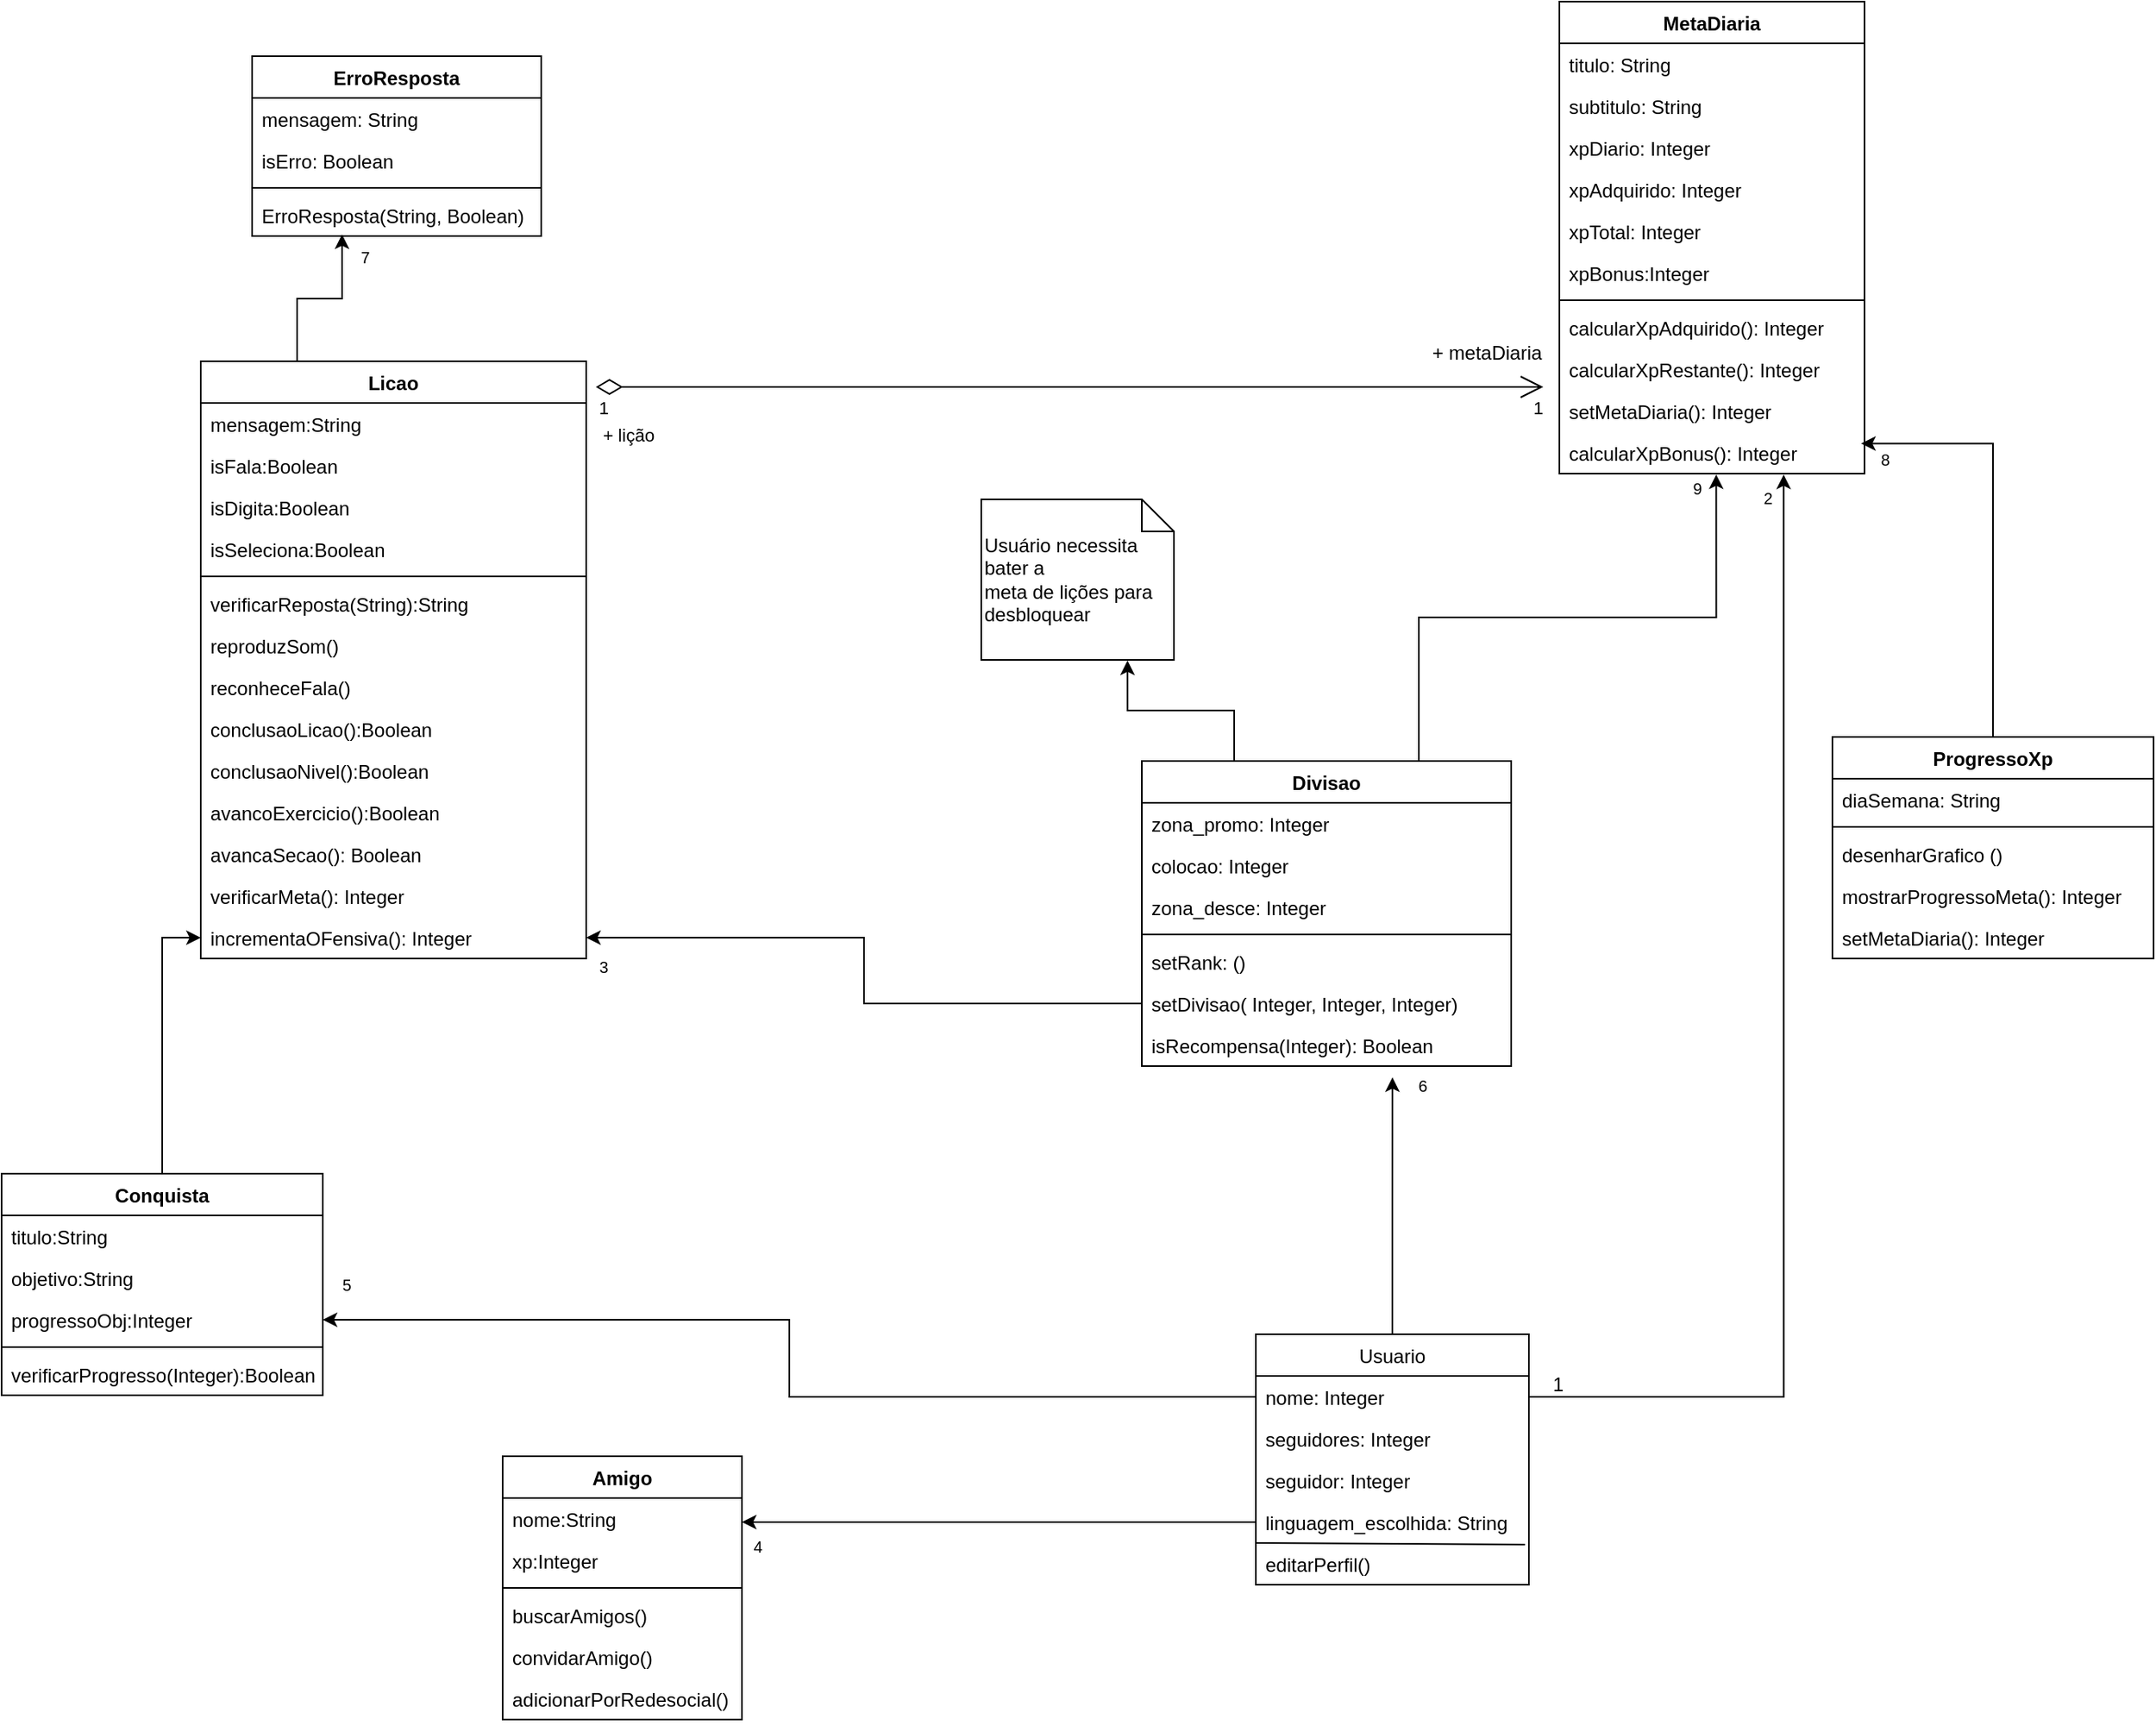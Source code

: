 <mxfile version="20.3.0" type="github">
  <diagram id="C5RBs43oDa-KdzZeNtuy" name="Page-1">
    <mxGraphModel dx="1335" dy="-458" grid="0" gridSize="10" guides="1" tooltips="1" connect="1" arrows="1" fold="1" page="0" pageScale="1" pageWidth="827" pageHeight="1169" math="0" shadow="0">
      <root>
        <mxCell id="WIyWlLk6GJQsqaUBKTNV-0" />
        <mxCell id="WIyWlLk6GJQsqaUBKTNV-1" parent="WIyWlLk6GJQsqaUBKTNV-0" />
        <mxCell id="qCbtmwH_ulc4m0rFLGFR-251" style="edgeStyle=orthogonalEdgeStyle;rounded=0;orthogonalLoop=1;jettySize=auto;html=1;exitX=0.5;exitY=0;exitDx=0;exitDy=0;" edge="1" parent="WIyWlLk6GJQsqaUBKTNV-1" source="qCbtmwH_ulc4m0rFLGFR-3">
          <mxGeometry relative="1" as="geometry">
            <mxPoint x="1156.048" y="1880" as="targetPoint" />
          </mxGeometry>
        </mxCell>
        <mxCell id="qCbtmwH_ulc4m0rFLGFR-3" value="Usuario" style="swimlane;fontStyle=0;childLayout=stackLayout;horizontal=1;startSize=26;fillColor=none;horizontalStack=0;resizeParent=1;resizeParentMax=0;resizeLast=0;collapsible=1;marginBottom=0;" vertex="1" parent="WIyWlLk6GJQsqaUBKTNV-1">
          <mxGeometry x="1071" y="2040" width="170" height="156" as="geometry">
            <mxRectangle x="130" y="160" width="100" height="30" as="alternateBounds" />
          </mxGeometry>
        </mxCell>
        <mxCell id="qCbtmwH_ulc4m0rFLGFR-4" value="nome: Integer" style="text;strokeColor=none;fillColor=none;align=left;verticalAlign=top;spacingLeft=4;spacingRight=4;overflow=hidden;rotatable=0;points=[[0,0.5],[1,0.5]];portConstraint=eastwest;" vertex="1" parent="qCbtmwH_ulc4m0rFLGFR-3">
          <mxGeometry y="26" width="170" height="26" as="geometry" />
        </mxCell>
        <mxCell id="qCbtmwH_ulc4m0rFLGFR-5" value="seguidores: Integer" style="text;strokeColor=none;fillColor=none;align=left;verticalAlign=top;spacingLeft=4;spacingRight=4;overflow=hidden;rotatable=0;points=[[0,0.5],[1,0.5]];portConstraint=eastwest;" vertex="1" parent="qCbtmwH_ulc4m0rFLGFR-3">
          <mxGeometry y="52" width="170" height="26" as="geometry" />
        </mxCell>
        <mxCell id="qCbtmwH_ulc4m0rFLGFR-6" value="seguidor: Integer" style="text;strokeColor=none;fillColor=none;align=left;verticalAlign=top;spacingLeft=4;spacingRight=4;overflow=hidden;rotatable=0;points=[[0,0.5],[1,0.5]];portConstraint=eastwest;" vertex="1" parent="qCbtmwH_ulc4m0rFLGFR-3">
          <mxGeometry y="78" width="170" height="26" as="geometry" />
        </mxCell>
        <mxCell id="qCbtmwH_ulc4m0rFLGFR-9" value="linguagem_escolhida: String" style="text;strokeColor=none;fillColor=none;align=left;verticalAlign=top;spacingLeft=4;spacingRight=4;overflow=hidden;rotatable=0;points=[[0,0.5],[1,0.5]];portConstraint=eastwest;" vertex="1" parent="qCbtmwH_ulc4m0rFLGFR-3">
          <mxGeometry y="104" width="170" height="26" as="geometry" />
        </mxCell>
        <mxCell id="qCbtmwH_ulc4m0rFLGFR-11" value="" style="endArrow=none;html=1;rounded=0;entryX=0.986;entryY=0.038;entryDx=0;entryDy=0;entryPerimeter=0;" edge="1" parent="qCbtmwH_ulc4m0rFLGFR-3" target="qCbtmwH_ulc4m0rFLGFR-10">
          <mxGeometry width="50" height="50" relative="1" as="geometry">
            <mxPoint y="130" as="sourcePoint" />
            <mxPoint x="70" y="130" as="targetPoint" />
          </mxGeometry>
        </mxCell>
        <mxCell id="qCbtmwH_ulc4m0rFLGFR-10" value="editarPerfil()" style="text;strokeColor=none;fillColor=none;align=left;verticalAlign=top;spacingLeft=4;spacingRight=4;overflow=hidden;rotatable=0;points=[[0,0.5],[1,0.5]];portConstraint=eastwest;" vertex="1" parent="qCbtmwH_ulc4m0rFLGFR-3">
          <mxGeometry y="130" width="170" height="26" as="geometry" />
        </mxCell>
        <mxCell id="qCbtmwH_ulc4m0rFLGFR-13" value="Amigo" style="swimlane;fontStyle=1;align=center;verticalAlign=top;childLayout=stackLayout;horizontal=1;startSize=26;horizontalStack=0;resizeParent=1;resizeParentMax=0;resizeLast=0;collapsible=1;marginBottom=0;" vertex="1" parent="WIyWlLk6GJQsqaUBKTNV-1">
          <mxGeometry x="602" y="2116" width="149" height="164" as="geometry" />
        </mxCell>
        <mxCell id="qCbtmwH_ulc4m0rFLGFR-14" value="nome:String" style="text;strokeColor=none;fillColor=none;align=left;verticalAlign=top;spacingLeft=4;spacingRight=4;overflow=hidden;rotatable=0;points=[[0,0.5],[1,0.5]];portConstraint=eastwest;" vertex="1" parent="qCbtmwH_ulc4m0rFLGFR-13">
          <mxGeometry y="26" width="149" height="26" as="geometry" />
        </mxCell>
        <mxCell id="qCbtmwH_ulc4m0rFLGFR-16" value="xp:Integer" style="text;strokeColor=none;fillColor=none;align=left;verticalAlign=top;spacingLeft=4;spacingRight=4;overflow=hidden;rotatable=0;points=[[0,0.5],[1,0.5]];portConstraint=eastwest;" vertex="1" parent="qCbtmwH_ulc4m0rFLGFR-13">
          <mxGeometry y="52" width="149" height="26" as="geometry" />
        </mxCell>
        <mxCell id="qCbtmwH_ulc4m0rFLGFR-15" value="" style="line;strokeWidth=1;fillColor=none;align=left;verticalAlign=middle;spacingTop=-1;spacingLeft=3;spacingRight=3;rotatable=0;labelPosition=right;points=[];portConstraint=eastwest;strokeColor=inherit;" vertex="1" parent="qCbtmwH_ulc4m0rFLGFR-13">
          <mxGeometry y="78" width="149" height="8" as="geometry" />
        </mxCell>
        <mxCell id="qCbtmwH_ulc4m0rFLGFR-17" value="buscarAmigos()" style="text;strokeColor=none;fillColor=none;align=left;verticalAlign=top;spacingLeft=4;spacingRight=4;overflow=hidden;rotatable=0;points=[[0,0.5],[1,0.5]];portConstraint=eastwest;" vertex="1" parent="qCbtmwH_ulc4m0rFLGFR-13">
          <mxGeometry y="86" width="149" height="26" as="geometry" />
        </mxCell>
        <mxCell id="qCbtmwH_ulc4m0rFLGFR-18" value="convidarAmigo()" style="text;strokeColor=none;fillColor=none;align=left;verticalAlign=top;spacingLeft=4;spacingRight=4;overflow=hidden;rotatable=0;points=[[0,0.5],[1,0.5]];portConstraint=eastwest;" vertex="1" parent="qCbtmwH_ulc4m0rFLGFR-13">
          <mxGeometry y="112" width="149" height="26" as="geometry" />
        </mxCell>
        <mxCell id="qCbtmwH_ulc4m0rFLGFR-19" value="adicionarPorRedesocial()" style="text;strokeColor=none;fillColor=none;align=left;verticalAlign=top;spacingLeft=4;spacingRight=4;overflow=hidden;rotatable=0;points=[[0,0.5],[1,0.5]];portConstraint=eastwest;" vertex="1" parent="qCbtmwH_ulc4m0rFLGFR-13">
          <mxGeometry y="138" width="149" height="26" as="geometry" />
        </mxCell>
        <mxCell id="qCbtmwH_ulc4m0rFLGFR-253" style="edgeStyle=orthogonalEdgeStyle;rounded=0;orthogonalLoop=1;jettySize=auto;html=1;exitX=0.5;exitY=0;exitDx=0;exitDy=0;entryX=0;entryY=0.5;entryDx=0;entryDy=0;" edge="1" parent="WIyWlLk6GJQsqaUBKTNV-1" source="qCbtmwH_ulc4m0rFLGFR-24" target="qCbtmwH_ulc4m0rFLGFR-228">
          <mxGeometry relative="1" as="geometry" />
        </mxCell>
        <mxCell id="qCbtmwH_ulc4m0rFLGFR-24" value="Conquista" style="swimlane;fontStyle=1;align=center;verticalAlign=top;childLayout=stackLayout;horizontal=1;startSize=26;horizontalStack=0;resizeParent=1;resizeParentMax=0;resizeLast=0;collapsible=1;marginBottom=0;" vertex="1" parent="WIyWlLk6GJQsqaUBKTNV-1">
          <mxGeometry x="290" y="1940" width="200" height="138" as="geometry" />
        </mxCell>
        <mxCell id="qCbtmwH_ulc4m0rFLGFR-25" value="titulo:String" style="text;strokeColor=none;fillColor=none;align=left;verticalAlign=top;spacingLeft=4;spacingRight=4;overflow=hidden;rotatable=0;points=[[0,0.5],[1,0.5]];portConstraint=eastwest;" vertex="1" parent="qCbtmwH_ulc4m0rFLGFR-24">
          <mxGeometry y="26" width="200" height="26" as="geometry" />
        </mxCell>
        <mxCell id="qCbtmwH_ulc4m0rFLGFR-28" value="objetivo:String" style="text;strokeColor=none;fillColor=none;align=left;verticalAlign=top;spacingLeft=4;spacingRight=4;overflow=hidden;rotatable=0;points=[[0,0.5],[1,0.5]];portConstraint=eastwest;" vertex="1" parent="qCbtmwH_ulc4m0rFLGFR-24">
          <mxGeometry y="52" width="200" height="26" as="geometry" />
        </mxCell>
        <mxCell id="qCbtmwH_ulc4m0rFLGFR-29" value="progressoObj:Integer" style="text;strokeColor=none;fillColor=none;align=left;verticalAlign=top;spacingLeft=4;spacingRight=4;overflow=hidden;rotatable=0;points=[[0,0.5],[1,0.5]];portConstraint=eastwest;" vertex="1" parent="qCbtmwH_ulc4m0rFLGFR-24">
          <mxGeometry y="78" width="200" height="26" as="geometry" />
        </mxCell>
        <mxCell id="qCbtmwH_ulc4m0rFLGFR-26" value="" style="line;strokeWidth=1;fillColor=none;align=left;verticalAlign=middle;spacingTop=-1;spacingLeft=3;spacingRight=3;rotatable=0;labelPosition=right;points=[];portConstraint=eastwest;strokeColor=inherit;" vertex="1" parent="qCbtmwH_ulc4m0rFLGFR-24">
          <mxGeometry y="104" width="200" height="8" as="geometry" />
        </mxCell>
        <mxCell id="qCbtmwH_ulc4m0rFLGFR-27" value="verificarProgresso(Integer):Boolean" style="text;strokeColor=none;fillColor=none;align=left;verticalAlign=top;spacingLeft=4;spacingRight=4;overflow=hidden;rotatable=0;points=[[0,0.5],[1,0.5]];portConstraint=eastwest;" vertex="1" parent="qCbtmwH_ulc4m0rFLGFR-24">
          <mxGeometry y="112" width="200" height="26" as="geometry" />
        </mxCell>
        <mxCell id="qCbtmwH_ulc4m0rFLGFR-254" style="edgeStyle=orthogonalEdgeStyle;rounded=0;orthogonalLoop=1;jettySize=auto;html=1;exitX=0.25;exitY=0;exitDx=0;exitDy=0;entryX=0.311;entryY=0.962;entryDx=0;entryDy=0;entryPerimeter=0;" edge="1" parent="WIyWlLk6GJQsqaUBKTNV-1" source="qCbtmwH_ulc4m0rFLGFR-198" target="qCbtmwH_ulc4m0rFLGFR-212">
          <mxGeometry relative="1" as="geometry" />
        </mxCell>
        <mxCell id="qCbtmwH_ulc4m0rFLGFR-198" value="Licao" style="swimlane;fontStyle=1;align=center;verticalAlign=top;childLayout=stackLayout;horizontal=1;startSize=26;horizontalStack=0;resizeParent=1;resizeParentMax=0;resizeLast=0;collapsible=1;marginBottom=0;" vertex="1" parent="WIyWlLk6GJQsqaUBKTNV-1">
          <mxGeometry x="414" y="1434" width="240" height="372" as="geometry" />
        </mxCell>
        <mxCell id="qCbtmwH_ulc4m0rFLGFR-225" value="mensagem:String" style="text;strokeColor=none;fillColor=none;align=left;verticalAlign=top;spacingLeft=4;spacingRight=4;overflow=hidden;rotatable=0;points=[[0,0.5],[1,0.5]];portConstraint=eastwest;" vertex="1" parent="qCbtmwH_ulc4m0rFLGFR-198">
          <mxGeometry y="26" width="240" height="26" as="geometry" />
        </mxCell>
        <mxCell id="qCbtmwH_ulc4m0rFLGFR-227" value="isFala:Boolean" style="text;strokeColor=none;fillColor=none;align=left;verticalAlign=top;spacingLeft=4;spacingRight=4;overflow=hidden;rotatable=0;points=[[0,0.5],[1,0.5]];portConstraint=eastwest;" vertex="1" parent="qCbtmwH_ulc4m0rFLGFR-198">
          <mxGeometry y="52" width="240" height="26" as="geometry" />
        </mxCell>
        <mxCell id="qCbtmwH_ulc4m0rFLGFR-226" value="isDigita:Boolean" style="text;strokeColor=none;fillColor=none;align=left;verticalAlign=top;spacingLeft=4;spacingRight=4;overflow=hidden;rotatable=0;points=[[0,0.5],[1,0.5]];portConstraint=eastwest;" vertex="1" parent="qCbtmwH_ulc4m0rFLGFR-198">
          <mxGeometry y="78" width="240" height="26" as="geometry" />
        </mxCell>
        <mxCell id="qCbtmwH_ulc4m0rFLGFR-199" value="isSeleciona:Boolean" style="text;strokeColor=none;fillColor=none;align=left;verticalAlign=top;spacingLeft=4;spacingRight=4;overflow=hidden;rotatable=0;points=[[0,0.5],[1,0.5]];portConstraint=eastwest;" vertex="1" parent="qCbtmwH_ulc4m0rFLGFR-198">
          <mxGeometry y="104" width="240" height="26" as="geometry" />
        </mxCell>
        <mxCell id="qCbtmwH_ulc4m0rFLGFR-200" value="" style="line;strokeWidth=1;fillColor=none;align=left;verticalAlign=middle;spacingTop=-1;spacingLeft=3;spacingRight=3;rotatable=0;labelPosition=right;points=[];portConstraint=eastwest;strokeColor=inherit;" vertex="1" parent="qCbtmwH_ulc4m0rFLGFR-198">
          <mxGeometry y="130" width="240" height="8" as="geometry" />
        </mxCell>
        <mxCell id="qCbtmwH_ulc4m0rFLGFR-201" value="verificarReposta(String):String" style="text;strokeColor=none;fillColor=none;align=left;verticalAlign=top;spacingLeft=4;spacingRight=4;overflow=hidden;rotatable=0;points=[[0,0.5],[1,0.5]];portConstraint=eastwest;" vertex="1" parent="qCbtmwH_ulc4m0rFLGFR-198">
          <mxGeometry y="138" width="240" height="26" as="geometry" />
        </mxCell>
        <mxCell id="qCbtmwH_ulc4m0rFLGFR-202" value="reproduzSom()" style="text;strokeColor=none;fillColor=none;align=left;verticalAlign=top;spacingLeft=4;spacingRight=4;overflow=hidden;rotatable=0;points=[[0,0.5],[1,0.5]];portConstraint=eastwest;" vertex="1" parent="qCbtmwH_ulc4m0rFLGFR-198">
          <mxGeometry y="164" width="240" height="26" as="geometry" />
        </mxCell>
        <mxCell id="qCbtmwH_ulc4m0rFLGFR-203" value="reconheceFala()" style="text;strokeColor=none;fillColor=none;align=left;verticalAlign=top;spacingLeft=4;spacingRight=4;overflow=hidden;rotatable=0;points=[[0,0.5],[1,0.5]];portConstraint=eastwest;" vertex="1" parent="qCbtmwH_ulc4m0rFLGFR-198">
          <mxGeometry y="190" width="240" height="26" as="geometry" />
        </mxCell>
        <mxCell id="qCbtmwH_ulc4m0rFLGFR-204" value="conclusaoLicao():Boolean" style="text;strokeColor=none;fillColor=none;align=left;verticalAlign=top;spacingLeft=4;spacingRight=4;overflow=hidden;rotatable=0;points=[[0,0.5],[1,0.5]];portConstraint=eastwest;" vertex="1" parent="qCbtmwH_ulc4m0rFLGFR-198">
          <mxGeometry y="216" width="240" height="26" as="geometry" />
        </mxCell>
        <mxCell id="qCbtmwH_ulc4m0rFLGFR-205" value="conclusaoNivel():Boolean" style="text;strokeColor=none;fillColor=none;align=left;verticalAlign=top;spacingLeft=4;spacingRight=4;overflow=hidden;rotatable=0;points=[[0,0.5],[1,0.5]];portConstraint=eastwest;" vertex="1" parent="qCbtmwH_ulc4m0rFLGFR-198">
          <mxGeometry y="242" width="240" height="26" as="geometry" />
        </mxCell>
        <mxCell id="qCbtmwH_ulc4m0rFLGFR-206" value="avancoExercicio():Boolean" style="text;strokeColor=none;fillColor=none;align=left;verticalAlign=top;spacingLeft=4;spacingRight=4;overflow=hidden;rotatable=0;points=[[0,0.5],[1,0.5]];portConstraint=eastwest;" vertex="1" parent="qCbtmwH_ulc4m0rFLGFR-198">
          <mxGeometry y="268" width="240" height="26" as="geometry" />
        </mxCell>
        <mxCell id="qCbtmwH_ulc4m0rFLGFR-207" value="avancaSecao(): Boolean" style="text;strokeColor=none;fillColor=none;align=left;verticalAlign=top;spacingLeft=4;spacingRight=4;overflow=hidden;rotatable=0;points=[[0,0.5],[1,0.5]];portConstraint=eastwest;" vertex="1" parent="qCbtmwH_ulc4m0rFLGFR-198">
          <mxGeometry y="294" width="240" height="26" as="geometry" />
        </mxCell>
        <mxCell id="qCbtmwH_ulc4m0rFLGFR-208" value="verificarMeta(): Integer" style="text;strokeColor=none;fillColor=none;align=left;verticalAlign=top;spacingLeft=4;spacingRight=4;overflow=hidden;rotatable=0;points=[[0,0.5],[1,0.5]];portConstraint=eastwest;" vertex="1" parent="qCbtmwH_ulc4m0rFLGFR-198">
          <mxGeometry y="320" width="240" height="26" as="geometry" />
        </mxCell>
        <mxCell id="qCbtmwH_ulc4m0rFLGFR-228" value="incrementaOFensiva(): Integer" style="text;strokeColor=none;fillColor=none;align=left;verticalAlign=top;spacingLeft=4;spacingRight=4;overflow=hidden;rotatable=0;points=[[0,0.5],[1,0.5]];portConstraint=eastwest;" vertex="1" parent="qCbtmwH_ulc4m0rFLGFR-198">
          <mxGeometry y="346" width="240" height="26" as="geometry" />
        </mxCell>
        <mxCell id="qCbtmwH_ulc4m0rFLGFR-209" value="ErroResposta" style="swimlane;fontStyle=1;align=center;verticalAlign=top;childLayout=stackLayout;horizontal=1;startSize=26;horizontalStack=0;resizeParent=1;resizeParentMax=0;resizeLast=0;collapsible=1;marginBottom=0;" vertex="1" parent="WIyWlLk6GJQsqaUBKTNV-1">
          <mxGeometry x="446" y="1244" width="180" height="112" as="geometry" />
        </mxCell>
        <mxCell id="qCbtmwH_ulc4m0rFLGFR-210" value="mensagem: String" style="text;strokeColor=none;fillColor=none;align=left;verticalAlign=top;spacingLeft=4;spacingRight=4;overflow=hidden;rotatable=0;points=[[0,0.5],[1,0.5]];portConstraint=eastwest;" vertex="1" parent="qCbtmwH_ulc4m0rFLGFR-209">
          <mxGeometry y="26" width="180" height="26" as="geometry" />
        </mxCell>
        <mxCell id="qCbtmwH_ulc4m0rFLGFR-230" value="isErro: Boolean" style="text;strokeColor=none;fillColor=none;align=left;verticalAlign=top;spacingLeft=4;spacingRight=4;overflow=hidden;rotatable=0;points=[[0,0.5],[1,0.5]];portConstraint=eastwest;" vertex="1" parent="qCbtmwH_ulc4m0rFLGFR-209">
          <mxGeometry y="52" width="180" height="26" as="geometry" />
        </mxCell>
        <mxCell id="qCbtmwH_ulc4m0rFLGFR-211" value="" style="line;strokeWidth=1;fillColor=none;align=left;verticalAlign=middle;spacingTop=-1;spacingLeft=3;spacingRight=3;rotatable=0;labelPosition=right;points=[];portConstraint=eastwest;strokeColor=inherit;" vertex="1" parent="qCbtmwH_ulc4m0rFLGFR-209">
          <mxGeometry y="78" width="180" height="8" as="geometry" />
        </mxCell>
        <mxCell id="qCbtmwH_ulc4m0rFLGFR-212" value="ErroResposta(String, Boolean)" style="text;strokeColor=none;fillColor=none;align=left;verticalAlign=top;spacingLeft=4;spacingRight=4;overflow=hidden;rotatable=0;points=[[0,0.5],[1,0.5]];portConstraint=eastwest;" vertex="1" parent="qCbtmwH_ulc4m0rFLGFR-209">
          <mxGeometry y="86" width="180" height="26" as="geometry" />
        </mxCell>
        <mxCell id="qCbtmwH_ulc4m0rFLGFR-237" style="edgeStyle=orthogonalEdgeStyle;rounded=0;orthogonalLoop=1;jettySize=auto;html=1;exitX=0.75;exitY=0;exitDx=0;exitDy=0;entryX=0.514;entryY=1.022;entryDx=0;entryDy=0;entryPerimeter=0;" edge="1" parent="WIyWlLk6GJQsqaUBKTNV-1" source="qCbtmwH_ulc4m0rFLGFR-213" target="qCbtmwH_ulc4m0rFLGFR-246">
          <mxGeometry relative="1" as="geometry" />
        </mxCell>
        <mxCell id="qCbtmwH_ulc4m0rFLGFR-260" style="edgeStyle=orthogonalEdgeStyle;rounded=0;orthogonalLoop=1;jettySize=auto;html=1;exitX=0.25;exitY=0;exitDx=0;exitDy=0;entryX=0.759;entryY=1.004;entryDx=0;entryDy=0;entryPerimeter=0;" edge="1" parent="WIyWlLk6GJQsqaUBKTNV-1" source="qCbtmwH_ulc4m0rFLGFR-213" target="qCbtmwH_ulc4m0rFLGFR-259">
          <mxGeometry relative="1" as="geometry" />
        </mxCell>
        <mxCell id="qCbtmwH_ulc4m0rFLGFR-213" value="Divisao" style="swimlane;fontStyle=1;align=center;verticalAlign=top;childLayout=stackLayout;horizontal=1;startSize=26;horizontalStack=0;resizeParent=1;resizeParentMax=0;resizeLast=0;collapsible=1;marginBottom=0;" vertex="1" parent="WIyWlLk6GJQsqaUBKTNV-1">
          <mxGeometry x="1000" y="1683" width="230" height="190" as="geometry" />
        </mxCell>
        <mxCell id="qCbtmwH_ulc4m0rFLGFR-214" value="zona_promo: Integer" style="text;strokeColor=none;fillColor=none;align=left;verticalAlign=top;spacingLeft=4;spacingRight=4;overflow=hidden;rotatable=0;points=[[0,0.5],[1,0.5]];portConstraint=eastwest;" vertex="1" parent="qCbtmwH_ulc4m0rFLGFR-213">
          <mxGeometry y="26" width="230" height="26" as="geometry" />
        </mxCell>
        <mxCell id="qCbtmwH_ulc4m0rFLGFR-233" value="colocao: Integer" style="text;strokeColor=none;fillColor=none;align=left;verticalAlign=top;spacingLeft=4;spacingRight=4;overflow=hidden;rotatable=0;points=[[0,0.5],[1,0.5]];portConstraint=eastwest;" vertex="1" parent="qCbtmwH_ulc4m0rFLGFR-213">
          <mxGeometry y="52" width="230" height="26" as="geometry" />
        </mxCell>
        <mxCell id="qCbtmwH_ulc4m0rFLGFR-234" value="zona_desce: Integer" style="text;strokeColor=none;fillColor=none;align=left;verticalAlign=top;spacingLeft=4;spacingRight=4;overflow=hidden;rotatable=0;points=[[0,0.5],[1,0.5]];portConstraint=eastwest;" vertex="1" parent="qCbtmwH_ulc4m0rFLGFR-213">
          <mxGeometry y="78" width="230" height="26" as="geometry" />
        </mxCell>
        <mxCell id="qCbtmwH_ulc4m0rFLGFR-215" value="" style="line;strokeWidth=1;fillColor=none;align=left;verticalAlign=middle;spacingTop=-1;spacingLeft=3;spacingRight=3;rotatable=0;labelPosition=right;points=[];portConstraint=eastwest;strokeColor=inherit;" vertex="1" parent="qCbtmwH_ulc4m0rFLGFR-213">
          <mxGeometry y="104" width="230" height="8" as="geometry" />
        </mxCell>
        <mxCell id="qCbtmwH_ulc4m0rFLGFR-216" value="setRank: ()" style="text;strokeColor=none;fillColor=none;align=left;verticalAlign=top;spacingLeft=4;spacingRight=4;overflow=hidden;rotatable=0;points=[[0,0.5],[1,0.5]];portConstraint=eastwest;" vertex="1" parent="qCbtmwH_ulc4m0rFLGFR-213">
          <mxGeometry y="112" width="230" height="26" as="geometry" />
        </mxCell>
        <mxCell id="qCbtmwH_ulc4m0rFLGFR-231" value="setDivisao( Integer, Integer, Integer)" style="text;strokeColor=none;fillColor=none;align=left;verticalAlign=top;spacingLeft=4;spacingRight=4;overflow=hidden;rotatable=0;points=[[0,0.5],[1,0.5]];portConstraint=eastwest;" vertex="1" parent="qCbtmwH_ulc4m0rFLGFR-213">
          <mxGeometry y="138" width="230" height="26" as="geometry" />
        </mxCell>
        <mxCell id="qCbtmwH_ulc4m0rFLGFR-232" value="isRecompensa(Integer): Boolean" style="text;strokeColor=none;fillColor=none;align=left;verticalAlign=top;spacingLeft=4;spacingRight=4;overflow=hidden;rotatable=0;points=[[0,0.5],[1,0.5]];portConstraint=eastwest;" vertex="1" parent="qCbtmwH_ulc4m0rFLGFR-213">
          <mxGeometry y="164" width="230" height="26" as="geometry" />
        </mxCell>
        <mxCell id="qCbtmwH_ulc4m0rFLGFR-217" value="MetaDiaria" style="swimlane;fontStyle=1;align=center;verticalAlign=top;childLayout=stackLayout;horizontal=1;startSize=26;horizontalStack=0;resizeParent=1;resizeParentMax=0;resizeLast=0;collapsible=1;marginBottom=0;" vertex="1" parent="WIyWlLk6GJQsqaUBKTNV-1">
          <mxGeometry x="1260" y="1210" width="190" height="294" as="geometry" />
        </mxCell>
        <mxCell id="qCbtmwH_ulc4m0rFLGFR-241" value="titulo: String" style="text;strokeColor=none;fillColor=none;align=left;verticalAlign=top;spacingLeft=4;spacingRight=4;overflow=hidden;rotatable=0;points=[[0,0.5],[1,0.5]];portConstraint=eastwest;" vertex="1" parent="qCbtmwH_ulc4m0rFLGFR-217">
          <mxGeometry y="26" width="190" height="26" as="geometry" />
        </mxCell>
        <mxCell id="qCbtmwH_ulc4m0rFLGFR-239" value="subtitulo: String" style="text;strokeColor=none;fillColor=none;align=left;verticalAlign=top;spacingLeft=4;spacingRight=4;overflow=hidden;rotatable=0;points=[[0,0.5],[1,0.5]];portConstraint=eastwest;" vertex="1" parent="qCbtmwH_ulc4m0rFLGFR-217">
          <mxGeometry y="52" width="190" height="26" as="geometry" />
        </mxCell>
        <mxCell id="qCbtmwH_ulc4m0rFLGFR-242" value="xpDiario: Integer" style="text;strokeColor=none;fillColor=none;align=left;verticalAlign=top;spacingLeft=4;spacingRight=4;overflow=hidden;rotatable=0;points=[[0,0.5],[1,0.5]];portConstraint=eastwest;" vertex="1" parent="qCbtmwH_ulc4m0rFLGFR-217">
          <mxGeometry y="78" width="190" height="26" as="geometry" />
        </mxCell>
        <mxCell id="qCbtmwH_ulc4m0rFLGFR-240" value="xpAdquirido: Integer" style="text;strokeColor=none;fillColor=none;align=left;verticalAlign=top;spacingLeft=4;spacingRight=4;overflow=hidden;rotatable=0;points=[[0,0.5],[1,0.5]];portConstraint=eastwest;" vertex="1" parent="qCbtmwH_ulc4m0rFLGFR-217">
          <mxGeometry y="104" width="190" height="26" as="geometry" />
        </mxCell>
        <mxCell id="qCbtmwH_ulc4m0rFLGFR-243" value="xpTotal: Integer" style="text;strokeColor=none;fillColor=none;align=left;verticalAlign=top;spacingLeft=4;spacingRight=4;overflow=hidden;rotatable=0;points=[[0,0.5],[1,0.5]];portConstraint=eastwest;" vertex="1" parent="qCbtmwH_ulc4m0rFLGFR-217">
          <mxGeometry y="130" width="190" height="26" as="geometry" />
        </mxCell>
        <mxCell id="qCbtmwH_ulc4m0rFLGFR-218" value="xpBonus:Integer" style="text;strokeColor=none;fillColor=none;align=left;verticalAlign=top;spacingLeft=4;spacingRight=4;overflow=hidden;rotatable=0;points=[[0,0.5],[1,0.5]];portConstraint=eastwest;" vertex="1" parent="qCbtmwH_ulc4m0rFLGFR-217">
          <mxGeometry y="156" width="190" height="26" as="geometry" />
        </mxCell>
        <mxCell id="qCbtmwH_ulc4m0rFLGFR-219" value="" style="line;strokeWidth=1;fillColor=none;align=left;verticalAlign=middle;spacingTop=-1;spacingLeft=3;spacingRight=3;rotatable=0;labelPosition=right;points=[];portConstraint=eastwest;strokeColor=inherit;" vertex="1" parent="qCbtmwH_ulc4m0rFLGFR-217">
          <mxGeometry y="182" width="190" height="8" as="geometry" />
        </mxCell>
        <mxCell id="qCbtmwH_ulc4m0rFLGFR-220" value="calcularXpAdquirido(): Integer" style="text;strokeColor=none;fillColor=none;align=left;verticalAlign=top;spacingLeft=4;spacingRight=4;overflow=hidden;rotatable=0;points=[[0,0.5],[1,0.5]];portConstraint=eastwest;" vertex="1" parent="qCbtmwH_ulc4m0rFLGFR-217">
          <mxGeometry y="190" width="190" height="26" as="geometry" />
        </mxCell>
        <mxCell id="qCbtmwH_ulc4m0rFLGFR-244" value="calcularXpRestante(): Integer" style="text;strokeColor=none;fillColor=none;align=left;verticalAlign=top;spacingLeft=4;spacingRight=4;overflow=hidden;rotatable=0;points=[[0,0.5],[1,0.5]];portConstraint=eastwest;" vertex="1" parent="qCbtmwH_ulc4m0rFLGFR-217">
          <mxGeometry y="216" width="190" height="26" as="geometry" />
        </mxCell>
        <mxCell id="qCbtmwH_ulc4m0rFLGFR-245" value="setMetaDiaria(): Integer" style="text;strokeColor=none;fillColor=none;align=left;verticalAlign=top;spacingLeft=4;spacingRight=4;overflow=hidden;rotatable=0;points=[[0,0.5],[1,0.5]];portConstraint=eastwest;" vertex="1" parent="qCbtmwH_ulc4m0rFLGFR-217">
          <mxGeometry y="242" width="190" height="26" as="geometry" />
        </mxCell>
        <mxCell id="qCbtmwH_ulc4m0rFLGFR-246" value="calcularXpBonus(): Integer" style="text;strokeColor=none;fillColor=none;align=left;verticalAlign=top;spacingLeft=4;spacingRight=4;overflow=hidden;rotatable=0;points=[[0,0.5],[1,0.5]];portConstraint=eastwest;" vertex="1" parent="qCbtmwH_ulc4m0rFLGFR-217">
          <mxGeometry y="268" width="190" height="26" as="geometry" />
        </mxCell>
        <mxCell id="qCbtmwH_ulc4m0rFLGFR-294" style="edgeStyle=orthogonalEdgeStyle;rounded=0;orthogonalLoop=1;jettySize=auto;html=1;exitX=0.5;exitY=0;exitDx=0;exitDy=0;entryX=0.989;entryY=0.279;entryDx=0;entryDy=0;entryPerimeter=0;fontSize=10;" edge="1" parent="WIyWlLk6GJQsqaUBKTNV-1" source="qCbtmwH_ulc4m0rFLGFR-221" target="qCbtmwH_ulc4m0rFLGFR-246">
          <mxGeometry relative="1" as="geometry" />
        </mxCell>
        <mxCell id="qCbtmwH_ulc4m0rFLGFR-221" value="ProgressoXp" style="swimlane;fontStyle=1;align=center;verticalAlign=top;childLayout=stackLayout;horizontal=1;startSize=26;horizontalStack=0;resizeParent=1;resizeParentMax=0;resizeLast=0;collapsible=1;marginBottom=0;" vertex="1" parent="WIyWlLk6GJQsqaUBKTNV-1">
          <mxGeometry x="1430" y="1668" width="200" height="138" as="geometry" />
        </mxCell>
        <mxCell id="qCbtmwH_ulc4m0rFLGFR-222" value="diaSemana: String" style="text;strokeColor=none;fillColor=none;align=left;verticalAlign=top;spacingLeft=4;spacingRight=4;overflow=hidden;rotatable=0;points=[[0,0.5],[1,0.5]];portConstraint=eastwest;" vertex="1" parent="qCbtmwH_ulc4m0rFLGFR-221">
          <mxGeometry y="26" width="200" height="26" as="geometry" />
        </mxCell>
        <mxCell id="qCbtmwH_ulc4m0rFLGFR-223" value="" style="line;strokeWidth=1;fillColor=none;align=left;verticalAlign=middle;spacingTop=-1;spacingLeft=3;spacingRight=3;rotatable=0;labelPosition=right;points=[];portConstraint=eastwest;strokeColor=inherit;" vertex="1" parent="qCbtmwH_ulc4m0rFLGFR-221">
          <mxGeometry y="52" width="200" height="8" as="geometry" />
        </mxCell>
        <mxCell id="qCbtmwH_ulc4m0rFLGFR-224" value="desenharGrafico ()" style="text;strokeColor=none;fillColor=none;align=left;verticalAlign=top;spacingLeft=4;spacingRight=4;overflow=hidden;rotatable=0;points=[[0,0.5],[1,0.5]];portConstraint=eastwest;" vertex="1" parent="qCbtmwH_ulc4m0rFLGFR-221">
          <mxGeometry y="60" width="200" height="26" as="geometry" />
        </mxCell>
        <mxCell id="qCbtmwH_ulc4m0rFLGFR-247" value="mostrarProgressoMeta(): Integer" style="text;strokeColor=none;fillColor=none;align=left;verticalAlign=top;spacingLeft=4;spacingRight=4;overflow=hidden;rotatable=0;points=[[0,0.5],[1,0.5]];portConstraint=eastwest;" vertex="1" parent="qCbtmwH_ulc4m0rFLGFR-221">
          <mxGeometry y="86" width="200" height="26" as="geometry" />
        </mxCell>
        <mxCell id="qCbtmwH_ulc4m0rFLGFR-248" value="setMetaDiaria(): Integer" style="text;strokeColor=none;fillColor=none;align=left;verticalAlign=top;spacingLeft=4;spacingRight=4;overflow=hidden;rotatable=0;points=[[0,0.5],[1,0.5]];portConstraint=eastwest;" vertex="1" parent="qCbtmwH_ulc4m0rFLGFR-221">
          <mxGeometry y="112" width="200" height="26" as="geometry" />
        </mxCell>
        <mxCell id="qCbtmwH_ulc4m0rFLGFR-255" style="edgeStyle=orthogonalEdgeStyle;rounded=0;orthogonalLoop=1;jettySize=auto;html=1;exitX=0;exitY=0.5;exitDx=0;exitDy=0;entryX=1;entryY=0.5;entryDx=0;entryDy=0;" edge="1" parent="WIyWlLk6GJQsqaUBKTNV-1" source="qCbtmwH_ulc4m0rFLGFR-231" target="qCbtmwH_ulc4m0rFLGFR-228">
          <mxGeometry relative="1" as="geometry" />
        </mxCell>
        <mxCell id="qCbtmwH_ulc4m0rFLGFR-256" style="edgeStyle=orthogonalEdgeStyle;rounded=0;orthogonalLoop=1;jettySize=auto;html=1;exitX=1;exitY=0.5;exitDx=0;exitDy=0;entryX=0.735;entryY=1.024;entryDx=0;entryDy=0;entryPerimeter=0;" edge="1" parent="WIyWlLk6GJQsqaUBKTNV-1" source="qCbtmwH_ulc4m0rFLGFR-4" target="qCbtmwH_ulc4m0rFLGFR-246">
          <mxGeometry relative="1" as="geometry" />
        </mxCell>
        <mxCell id="qCbtmwH_ulc4m0rFLGFR-258" style="edgeStyle=orthogonalEdgeStyle;rounded=0;orthogonalLoop=1;jettySize=auto;html=1;exitX=0;exitY=0.5;exitDx=0;exitDy=0;entryX=1;entryY=0.25;entryDx=0;entryDy=0;" edge="1" parent="WIyWlLk6GJQsqaUBKTNV-1" source="qCbtmwH_ulc4m0rFLGFR-9" target="qCbtmwH_ulc4m0rFLGFR-13">
          <mxGeometry relative="1" as="geometry" />
        </mxCell>
        <mxCell id="qCbtmwH_ulc4m0rFLGFR-259" value="Usuário necessita bater a&amp;nbsp;&lt;br&gt;meta de lições para&amp;nbsp;&lt;br&gt;desbloquear" style="shape=note;size=20;whiteSpace=wrap;html=1;align=left;" vertex="1" parent="WIyWlLk6GJQsqaUBKTNV-1">
          <mxGeometry x="900" y="1520" width="120" height="100" as="geometry" />
        </mxCell>
        <mxCell id="qCbtmwH_ulc4m0rFLGFR-261" style="edgeStyle=orthogonalEdgeStyle;rounded=0;orthogonalLoop=1;jettySize=auto;html=1;exitX=0;exitY=0.5;exitDx=0;exitDy=0;entryX=1;entryY=0.5;entryDx=0;entryDy=0;" edge="1" parent="WIyWlLk6GJQsqaUBKTNV-1" source="qCbtmwH_ulc4m0rFLGFR-4" target="qCbtmwH_ulc4m0rFLGFR-29">
          <mxGeometry relative="1" as="geometry" />
        </mxCell>
        <mxCell id="qCbtmwH_ulc4m0rFLGFR-271" value="+ lição" style="endArrow=open;html=1;endSize=12;startArrow=diamondThin;startSize=14;startFill=0;edgeStyle=orthogonalEdgeStyle;rounded=0;" edge="1" parent="WIyWlLk6GJQsqaUBKTNV-1">
          <mxGeometry x="-0.932" y="-30" relative="1" as="geometry">
            <mxPoint x="660" y="1450" as="sourcePoint" />
            <mxPoint x="1250" y="1450" as="targetPoint" />
            <mxPoint as="offset" />
          </mxGeometry>
        </mxCell>
        <mxCell id="qCbtmwH_ulc4m0rFLGFR-272" value="1" style="edgeLabel;resizable=0;html=1;align=left;verticalAlign=top;" connectable="0" vertex="1" parent="qCbtmwH_ulc4m0rFLGFR-271">
          <mxGeometry x="-1" relative="1" as="geometry" />
        </mxCell>
        <mxCell id="qCbtmwH_ulc4m0rFLGFR-273" value="1" style="edgeLabel;resizable=0;html=1;align=right;verticalAlign=top;" connectable="0" vertex="1" parent="qCbtmwH_ulc4m0rFLGFR-271">
          <mxGeometry x="1" relative="1" as="geometry" />
        </mxCell>
        <mxCell id="qCbtmwH_ulc4m0rFLGFR-280" value="+ metaDiaria" style="text;align=center;fontStyle=0;verticalAlign=middle;spacingLeft=3;spacingRight=3;strokeColor=none;rotatable=0;points=[[0,0.5],[1,0.5]];portConstraint=eastwest;" vertex="1" parent="WIyWlLk6GJQsqaUBKTNV-1">
          <mxGeometry x="1180" y="1422" width="70" height="12" as="geometry" />
        </mxCell>
        <mxCell id="qCbtmwH_ulc4m0rFLGFR-281" value="1" style="text;strokeColor=none;fillColor=none;align=left;verticalAlign=middle;spacingTop=-1;spacingLeft=4;spacingRight=4;rotatable=0;labelPosition=right;points=[];portConstraint=eastwest;" vertex="1" parent="WIyWlLk6GJQsqaUBKTNV-1">
          <mxGeometry x="1240" y="2064" width="10" height="14" as="geometry" />
        </mxCell>
        <mxCell id="qCbtmwH_ulc4m0rFLGFR-282" value="" style="text;strokeColor=none;fillColor=none;align=left;verticalAlign=middle;spacingTop=-1;spacingLeft=4;spacingRight=4;rotatable=0;labelPosition=right;points=[];portConstraint=eastwest;" vertex="1" parent="WIyWlLk6GJQsqaUBKTNV-1">
          <mxGeometry x="1380" y="1512" width="20" height="14" as="geometry" />
        </mxCell>
        <mxCell id="qCbtmwH_ulc4m0rFLGFR-288" value="2" style="text;align=center;fontStyle=0;verticalAlign=middle;spacingLeft=3;spacingRight=3;strokeColor=none;rotatable=0;points=[[0,0.5],[1,0.5]];portConstraint=eastwest;fontSize=10;" vertex="1" parent="WIyWlLk6GJQsqaUBKTNV-1">
          <mxGeometry x="1380" y="1512" width="20" height="14" as="geometry" />
        </mxCell>
        <mxCell id="qCbtmwH_ulc4m0rFLGFR-289" value="6" style="text;align=center;fontStyle=0;verticalAlign=middle;spacingLeft=3;spacingRight=3;strokeColor=none;rotatable=0;points=[[0,0.5],[1,0.5]];portConstraint=eastwest;fontSize=10;" vertex="1" parent="WIyWlLk6GJQsqaUBKTNV-1">
          <mxGeometry x="1170" y="1880" width="10" height="10" as="geometry" />
        </mxCell>
        <mxCell id="qCbtmwH_ulc4m0rFLGFR-290" value="3" style="text;align=center;fontStyle=0;verticalAlign=middle;spacingLeft=3;spacingRight=3;strokeColor=none;rotatable=0;points=[[0,0.5],[1,0.5]];portConstraint=eastwest;fontSize=10;" vertex="1" parent="WIyWlLk6GJQsqaUBKTNV-1">
          <mxGeometry x="660" y="1806" width="10" height="10" as="geometry" />
        </mxCell>
        <mxCell id="qCbtmwH_ulc4m0rFLGFR-291" value="4" style="text;align=center;fontStyle=0;verticalAlign=middle;spacingLeft=3;spacingRight=3;strokeColor=none;rotatable=0;points=[[0,0.5],[1,0.5]];portConstraint=eastwest;fontSize=10;" vertex="1" parent="WIyWlLk6GJQsqaUBKTNV-1">
          <mxGeometry x="751" y="2159" width="20" height="26" as="geometry" />
        </mxCell>
        <mxCell id="qCbtmwH_ulc4m0rFLGFR-292" value="5" style="text;align=center;fontStyle=0;verticalAlign=middle;spacingLeft=3;spacingRight=3;strokeColor=none;rotatable=0;points=[[0,0.5],[1,0.5]];portConstraint=eastwest;fontSize=10;" vertex="1" parent="WIyWlLk6GJQsqaUBKTNV-1">
          <mxGeometry x="490" y="1996" width="30" height="26" as="geometry" />
        </mxCell>
        <mxCell id="qCbtmwH_ulc4m0rFLGFR-295" value="7" style="text;align=center;fontStyle=0;verticalAlign=middle;spacingLeft=3;spacingRight=3;strokeColor=none;rotatable=0;points=[[0,0.5],[1,0.5]];portConstraint=eastwest;fontSize=10;" vertex="1" parent="WIyWlLk6GJQsqaUBKTNV-1">
          <mxGeometry x="501" y="1356" width="31" height="26" as="geometry" />
        </mxCell>
        <mxCell id="qCbtmwH_ulc4m0rFLGFR-296" value="8" style="text;align=center;fontStyle=0;verticalAlign=middle;spacingLeft=3;spacingRight=3;strokeColor=none;rotatable=0;points=[[0,0.5],[1,0.5]];portConstraint=eastwest;fontSize=10;" vertex="1" parent="WIyWlLk6GJQsqaUBKTNV-1">
          <mxGeometry x="1450" y="1486" width="26" height="18" as="geometry" />
        </mxCell>
        <mxCell id="qCbtmwH_ulc4m0rFLGFR-297" value="9" style="text;align=center;fontStyle=0;verticalAlign=middle;spacingLeft=3;spacingRight=3;strokeColor=none;rotatable=0;points=[[0,0.5],[1,0.5]];portConstraint=eastwest;fontSize=10;" vertex="1" parent="WIyWlLk6GJQsqaUBKTNV-1">
          <mxGeometry x="1335" y="1504" width="22" height="18" as="geometry" />
        </mxCell>
      </root>
    </mxGraphModel>
  </diagram>
</mxfile>
